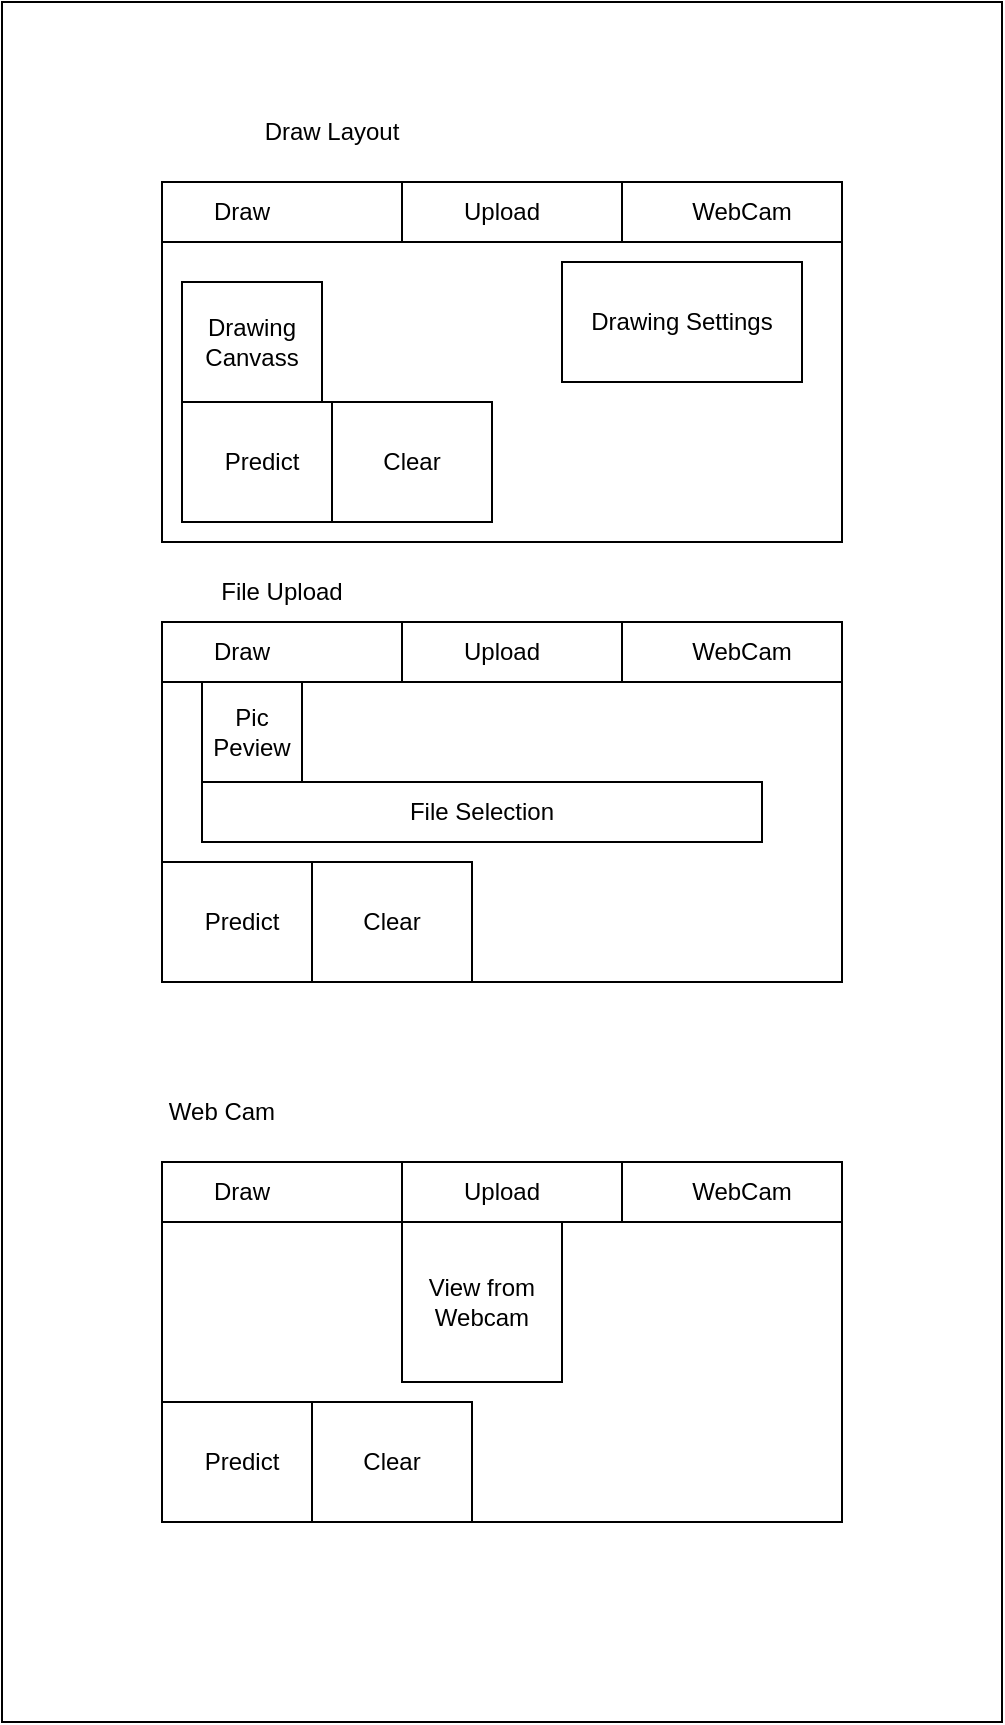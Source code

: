 <mxfile version="16.4.7" type="gitlab">
  <diagram id="1kvEbkwnDi38RtKuyaNz" name="Page-1">
    <mxGraphModel dx="782" dy="468" grid="1" gridSize="10" guides="1" tooltips="1" connect="1" arrows="1" fold="1" page="1" pageScale="1" pageWidth="850" pageHeight="1100" math="0" shadow="0">
      <root>
        <mxCell id="0" />
        <mxCell id="1" parent="0" />
        <mxCell id="jxKvdBP9q0wDOmIzsRJV-12" value="" style="rounded=0;whiteSpace=wrap;html=1;" vertex="1" parent="1">
          <mxGeometry y="490" width="500" height="860" as="geometry" />
        </mxCell>
        <mxCell id="jxKvdBP9q0wDOmIzsRJV-1" value="" style="rounded=0;whiteSpace=wrap;html=1;" vertex="1" parent="1">
          <mxGeometry x="80" y="610" width="340" height="150" as="geometry" />
        </mxCell>
        <mxCell id="jxKvdBP9q0wDOmIzsRJV-2" value="" style="rounded=0;whiteSpace=wrap;html=1;" vertex="1" parent="1">
          <mxGeometry x="80" y="580" width="120" height="30" as="geometry" />
        </mxCell>
        <mxCell id="jxKvdBP9q0wDOmIzsRJV-3" value="" style="rounded=0;whiteSpace=wrap;html=1;" vertex="1" parent="1">
          <mxGeometry x="200" y="580" width="110" height="30" as="geometry" />
        </mxCell>
        <mxCell id="jxKvdBP9q0wDOmIzsRJV-4" value="" style="rounded=0;whiteSpace=wrap;html=1;" vertex="1" parent="1">
          <mxGeometry x="310" y="580" width="110" height="30" as="geometry" />
        </mxCell>
        <mxCell id="jxKvdBP9q0wDOmIzsRJV-5" value="Draw" style="text;html=1;strokeColor=none;fillColor=none;align=center;verticalAlign=middle;whiteSpace=wrap;rounded=0;" vertex="1" parent="1">
          <mxGeometry x="90" y="580" width="60" height="30" as="geometry" />
        </mxCell>
        <mxCell id="jxKvdBP9q0wDOmIzsRJV-6" value="Upload" style="text;html=1;strokeColor=none;fillColor=none;align=center;verticalAlign=middle;whiteSpace=wrap;rounded=0;" vertex="1" parent="1">
          <mxGeometry x="220" y="580" width="60" height="30" as="geometry" />
        </mxCell>
        <mxCell id="jxKvdBP9q0wDOmIzsRJV-7" value="WebCam" style="text;html=1;strokeColor=none;fillColor=none;align=center;verticalAlign=middle;whiteSpace=wrap;rounded=0;" vertex="1" parent="1">
          <mxGeometry x="340" y="580" width="60" height="30" as="geometry" />
        </mxCell>
        <mxCell id="jxKvdBP9q0wDOmIzsRJV-8" value="Drawing Canvass" style="rounded=0;whiteSpace=wrap;html=1;" vertex="1" parent="1">
          <mxGeometry x="90" y="630" width="70" height="60" as="geometry" />
        </mxCell>
        <mxCell id="jxKvdBP9q0wDOmIzsRJV-9" value="Drawing Settings" style="rounded=0;whiteSpace=wrap;html=1;" vertex="1" parent="1">
          <mxGeometry x="280" y="620" width="120" height="60" as="geometry" />
        </mxCell>
        <mxCell id="jxKvdBP9q0wDOmIzsRJV-10" value="Predict" style="rounded=0;whiteSpace=wrap;html=1;" vertex="1" parent="1">
          <mxGeometry x="90" y="690" width="80" height="60" as="geometry" />
        </mxCell>
        <mxCell id="jxKvdBP9q0wDOmIzsRJV-11" value="Clear" style="rounded=0;whiteSpace=wrap;html=1;" vertex="1" parent="1">
          <mxGeometry x="165" y="690" width="80" height="60" as="geometry" />
        </mxCell>
        <mxCell id="jxKvdBP9q0wDOmIzsRJV-13" value="Draw Layout" style="text;html=1;strokeColor=none;fillColor=none;align=center;verticalAlign=middle;whiteSpace=wrap;rounded=0;" vertex="1" parent="1">
          <mxGeometry x="80" y="540" width="170" height="30" as="geometry" />
        </mxCell>
        <mxCell id="jxKvdBP9q0wDOmIzsRJV-14" value="" style="rounded=0;whiteSpace=wrap;html=1;" vertex="1" parent="1">
          <mxGeometry x="80" y="830" width="340" height="150" as="geometry" />
        </mxCell>
        <mxCell id="jxKvdBP9q0wDOmIzsRJV-15" value="" style="rounded=0;whiteSpace=wrap;html=1;" vertex="1" parent="1">
          <mxGeometry x="80" y="800" width="120" height="30" as="geometry" />
        </mxCell>
        <mxCell id="jxKvdBP9q0wDOmIzsRJV-16" value="" style="rounded=0;whiteSpace=wrap;html=1;" vertex="1" parent="1">
          <mxGeometry x="310" y="800" width="110" height="30" as="geometry" />
        </mxCell>
        <mxCell id="jxKvdBP9q0wDOmIzsRJV-17" value="Draw" style="text;html=1;strokeColor=none;fillColor=none;align=center;verticalAlign=middle;whiteSpace=wrap;rounded=0;" vertex="1" parent="1">
          <mxGeometry x="90" y="800" width="60" height="30" as="geometry" />
        </mxCell>
        <mxCell id="jxKvdBP9q0wDOmIzsRJV-20" value="" style="rounded=0;whiteSpace=wrap;html=1;" vertex="1" parent="1">
          <mxGeometry x="200" y="800" width="110" height="30" as="geometry" />
        </mxCell>
        <mxCell id="jxKvdBP9q0wDOmIzsRJV-18" value="Upload" style="text;html=1;strokeColor=none;fillColor=none;align=center;verticalAlign=middle;whiteSpace=wrap;rounded=0;" vertex="1" parent="1">
          <mxGeometry x="220" y="800" width="60" height="30" as="geometry" />
        </mxCell>
        <mxCell id="jxKvdBP9q0wDOmIzsRJV-19" value="WebCam" style="text;html=1;strokeColor=none;fillColor=none;align=center;verticalAlign=middle;whiteSpace=wrap;rounded=0;" vertex="1" parent="1">
          <mxGeometry x="340" y="800" width="60" height="30" as="geometry" />
        </mxCell>
        <mxCell id="jxKvdBP9q0wDOmIzsRJV-21" value="File Upload" style="text;html=1;strokeColor=none;fillColor=none;align=center;verticalAlign=middle;whiteSpace=wrap;rounded=0;" vertex="1" parent="1">
          <mxGeometry x="80" y="770" width="120" height="30" as="geometry" />
        </mxCell>
        <mxCell id="jxKvdBP9q0wDOmIzsRJV-22" value="Predict" style="rounded=0;whiteSpace=wrap;html=1;" vertex="1" parent="1">
          <mxGeometry x="80" y="920" width="80" height="60" as="geometry" />
        </mxCell>
        <mxCell id="jxKvdBP9q0wDOmIzsRJV-23" value="Clear" style="rounded=0;whiteSpace=wrap;html=1;" vertex="1" parent="1">
          <mxGeometry x="155" y="920" width="80" height="60" as="geometry" />
        </mxCell>
        <mxCell id="jxKvdBP9q0wDOmIzsRJV-24" value="File Selection" style="rounded=0;whiteSpace=wrap;html=1;" vertex="1" parent="1">
          <mxGeometry x="100" y="880" width="280" height="30" as="geometry" />
        </mxCell>
        <mxCell id="jxKvdBP9q0wDOmIzsRJV-25" value="Pic Peview" style="whiteSpace=wrap;html=1;aspect=fixed;" vertex="1" parent="1">
          <mxGeometry x="100" y="830" width="50" height="50" as="geometry" />
        </mxCell>
        <mxCell id="jxKvdBP9q0wDOmIzsRJV-28" value="" style="rounded=0;whiteSpace=wrap;html=1;" vertex="1" parent="1">
          <mxGeometry x="80" y="1100" width="340" height="150" as="geometry" />
        </mxCell>
        <mxCell id="jxKvdBP9q0wDOmIzsRJV-29" value="" style="rounded=0;whiteSpace=wrap;html=1;" vertex="1" parent="1">
          <mxGeometry x="80" y="1070" width="120" height="30" as="geometry" />
        </mxCell>
        <mxCell id="jxKvdBP9q0wDOmIzsRJV-30" value="" style="rounded=0;whiteSpace=wrap;html=1;" vertex="1" parent="1">
          <mxGeometry x="310" y="1070" width="110" height="30" as="geometry" />
        </mxCell>
        <mxCell id="jxKvdBP9q0wDOmIzsRJV-31" value="Draw" style="text;html=1;strokeColor=none;fillColor=none;align=center;verticalAlign=middle;whiteSpace=wrap;rounded=0;" vertex="1" parent="1">
          <mxGeometry x="90" y="1070" width="60" height="30" as="geometry" />
        </mxCell>
        <mxCell id="jxKvdBP9q0wDOmIzsRJV-36" value="" style="rounded=0;whiteSpace=wrap;html=1;" vertex="1" parent="1">
          <mxGeometry x="200" y="1070" width="110" height="30" as="geometry" />
        </mxCell>
        <mxCell id="jxKvdBP9q0wDOmIzsRJV-32" value="Upload" style="text;html=1;strokeColor=none;fillColor=none;align=center;verticalAlign=middle;whiteSpace=wrap;rounded=0;" vertex="1" parent="1">
          <mxGeometry x="220" y="1070" width="60" height="30" as="geometry" />
        </mxCell>
        <mxCell id="jxKvdBP9q0wDOmIzsRJV-33" value="WebCam" style="text;html=1;strokeColor=none;fillColor=none;align=center;verticalAlign=middle;whiteSpace=wrap;rounded=0;" vertex="1" parent="1">
          <mxGeometry x="340" y="1070" width="60" height="30" as="geometry" />
        </mxCell>
        <mxCell id="jxKvdBP9q0wDOmIzsRJV-34" value="Predict" style="rounded=0;whiteSpace=wrap;html=1;" vertex="1" parent="1">
          <mxGeometry x="80" y="1190" width="80" height="60" as="geometry" />
        </mxCell>
        <mxCell id="jxKvdBP9q0wDOmIzsRJV-35" value="Clear" style="rounded=0;whiteSpace=wrap;html=1;" vertex="1" parent="1">
          <mxGeometry x="155" y="1190" width="80" height="60" as="geometry" />
        </mxCell>
        <mxCell id="jxKvdBP9q0wDOmIzsRJV-37" value="Web Cam" style="text;html=1;strokeColor=none;fillColor=none;align=center;verticalAlign=middle;whiteSpace=wrap;rounded=0;" vertex="1" parent="1">
          <mxGeometry x="80" y="1030" width="60" height="30" as="geometry" />
        </mxCell>
        <mxCell id="jxKvdBP9q0wDOmIzsRJV-38" value="View from Webcam" style="whiteSpace=wrap;html=1;aspect=fixed;" vertex="1" parent="1">
          <mxGeometry x="200" y="1100" width="80" height="80" as="geometry" />
        </mxCell>
      </root>
    </mxGraphModel>
  </diagram>
</mxfile>
